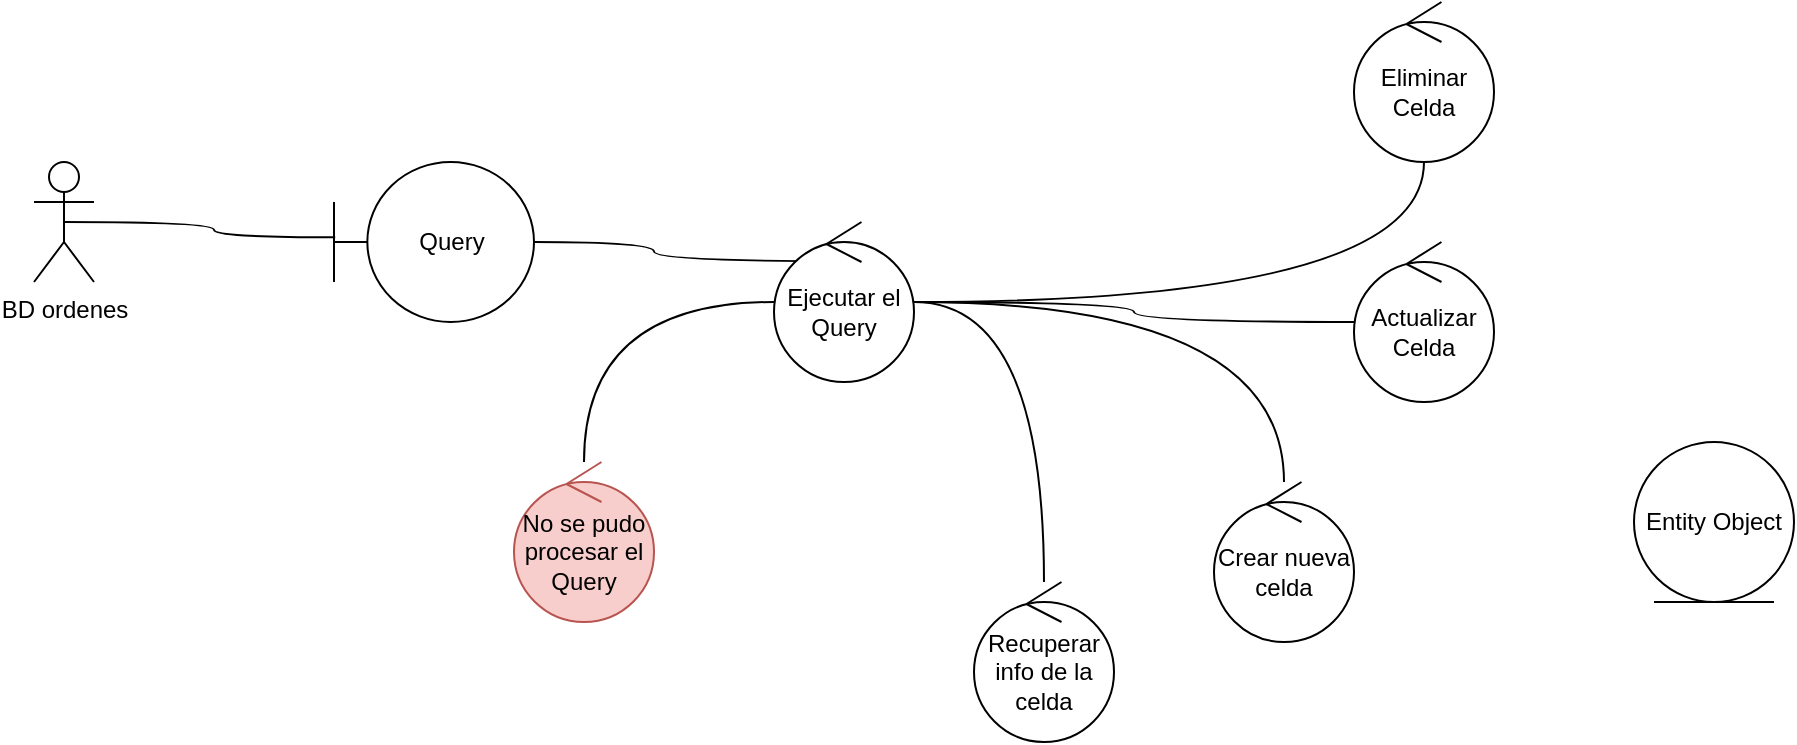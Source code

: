 <mxfile version="21.0.6" type="github">
  <diagram name="Page-1" id="uRIPfatCw118AgxCa4u1">
    <mxGraphModel dx="1144" dy="624" grid="1" gridSize="10" guides="1" tooltips="1" connect="1" arrows="1" fold="1" page="1" pageScale="1" pageWidth="1200" pageHeight="1920" background="none" math="0" shadow="0">
      <root>
        <mxCell id="0" />
        <mxCell id="1" parent="0" />
        <mxCell id="cKvDjtCVvPDEmxER3Uto-8" style="rounded=0;orthogonalLoop=1;jettySize=auto;html=1;exitX=0.5;exitY=0.5;exitDx=0;exitDy=0;exitPerimeter=0;entryX=0.006;entryY=0.471;entryDx=0;entryDy=0;entryPerimeter=0;edgeStyle=orthogonalEdgeStyle;endArrow=none;endFill=0;curved=1;" parent="1" source="cKvDjtCVvPDEmxER3Uto-2" target="cKvDjtCVvPDEmxER3Uto-3" edge="1">
          <mxGeometry relative="1" as="geometry" />
        </mxCell>
        <mxCell id="cKvDjtCVvPDEmxER3Uto-2" value="BD ordenes" style="shape=umlActor;verticalLabelPosition=bottom;verticalAlign=top;html=1;" parent="1" vertex="1">
          <mxGeometry x="60" y="190" width="30" height="60" as="geometry" />
        </mxCell>
        <mxCell id="cKvDjtCVvPDEmxER3Uto-9" style="edgeStyle=orthogonalEdgeStyle;rounded=0;orthogonalLoop=1;jettySize=auto;html=1;entryX=0.535;entryY=0.245;entryDx=0;entryDy=0;entryPerimeter=0;endArrow=none;endFill=0;curved=1;" parent="1" source="cKvDjtCVvPDEmxER3Uto-3" target="cKvDjtCVvPDEmxER3Uto-5" edge="1">
          <mxGeometry relative="1" as="geometry" />
        </mxCell>
        <mxCell id="cKvDjtCVvPDEmxER3Uto-3" value="Query" style="shape=umlBoundary;whiteSpace=wrap;html=1;" parent="1" vertex="1">
          <mxGeometry x="210" y="190" width="100" height="80" as="geometry" />
        </mxCell>
        <mxCell id="cKvDjtCVvPDEmxER3Uto-11" value="" style="edgeStyle=orthogonalEdgeStyle;rounded=0;orthogonalLoop=1;jettySize=auto;html=1;endArrow=none;endFill=0;curved=1;" parent="1" source="cKvDjtCVvPDEmxER3Uto-5" target="cKvDjtCVvPDEmxER3Uto-10" edge="1">
          <mxGeometry relative="1" as="geometry" />
        </mxCell>
        <mxCell id="cKvDjtCVvPDEmxER3Uto-13" value="" style="edgeStyle=orthogonalEdgeStyle;rounded=0;orthogonalLoop=1;jettySize=auto;html=1;endArrow=none;endFill=0;curved=1;" parent="1" source="cKvDjtCVvPDEmxER3Uto-5" target="cKvDjtCVvPDEmxER3Uto-12" edge="1">
          <mxGeometry relative="1" as="geometry" />
        </mxCell>
        <mxCell id="zo9YWSXHyM8CzS7wuQ7N-2" value="" style="edgeStyle=orthogonalEdgeStyle;rounded=0;orthogonalLoop=1;jettySize=auto;html=1;endArrow=none;endFill=0;curved=1;" edge="1" parent="1" source="cKvDjtCVvPDEmxER3Uto-5" target="zo9YWSXHyM8CzS7wuQ7N-1">
          <mxGeometry relative="1" as="geometry" />
        </mxCell>
        <mxCell id="zo9YWSXHyM8CzS7wuQ7N-4" value="" style="edgeStyle=orthogonalEdgeStyle;rounded=0;orthogonalLoop=1;jettySize=auto;html=1;endArrow=none;endFill=0;curved=1;" edge="1" parent="1" source="cKvDjtCVvPDEmxER3Uto-5" target="zo9YWSXHyM8CzS7wuQ7N-3">
          <mxGeometry relative="1" as="geometry" />
        </mxCell>
        <mxCell id="zo9YWSXHyM8CzS7wuQ7N-6" value="" style="edgeStyle=orthogonalEdgeStyle;rounded=0;orthogonalLoop=1;jettySize=auto;html=1;endArrow=none;endFill=0;curved=1;" edge="1" parent="1" source="cKvDjtCVvPDEmxER3Uto-5" target="zo9YWSXHyM8CzS7wuQ7N-5">
          <mxGeometry relative="1" as="geometry" />
        </mxCell>
        <mxCell id="cKvDjtCVvPDEmxER3Uto-5" value="Ejecutar el Query" style="ellipse;shape=umlControl;whiteSpace=wrap;html=1;" parent="1" vertex="1">
          <mxGeometry x="430" y="220" width="70" height="80" as="geometry" />
        </mxCell>
        <mxCell id="cKvDjtCVvPDEmxER3Uto-6" value="Entity Object" style="ellipse;shape=umlEntity;whiteSpace=wrap;html=1;" parent="1" vertex="1">
          <mxGeometry x="860" y="330" width="80" height="80" as="geometry" />
        </mxCell>
        <mxCell id="cKvDjtCVvPDEmxER3Uto-10" value="Crear nueva celda" style="ellipse;shape=umlControl;whiteSpace=wrap;html=1;" parent="1" vertex="1">
          <mxGeometry x="650" y="350" width="70" height="80" as="geometry" />
        </mxCell>
        <mxCell id="cKvDjtCVvPDEmxER3Uto-12" value="No se pudo procesar el Query" style="ellipse;shape=umlControl;whiteSpace=wrap;html=1;fillColor=#f8cecc;strokeColor=#b85450;" parent="1" vertex="1">
          <mxGeometry x="300" y="340" width="70" height="80" as="geometry" />
        </mxCell>
        <mxCell id="zo9YWSXHyM8CzS7wuQ7N-1" value="Eliminar Celda" style="ellipse;shape=umlControl;whiteSpace=wrap;html=1;" vertex="1" parent="1">
          <mxGeometry x="720" y="110" width="70" height="80" as="geometry" />
        </mxCell>
        <mxCell id="zo9YWSXHyM8CzS7wuQ7N-3" value="Actualizar Celda&lt;br&gt;" style="ellipse;shape=umlControl;whiteSpace=wrap;html=1;" vertex="1" parent="1">
          <mxGeometry x="720" y="230" width="70" height="80" as="geometry" />
        </mxCell>
        <mxCell id="zo9YWSXHyM8CzS7wuQ7N-5" value="Recuperar info de la celda" style="ellipse;shape=umlControl;whiteSpace=wrap;html=1;" vertex="1" parent="1">
          <mxGeometry x="530" y="400" width="70" height="80" as="geometry" />
        </mxCell>
      </root>
    </mxGraphModel>
  </diagram>
</mxfile>
